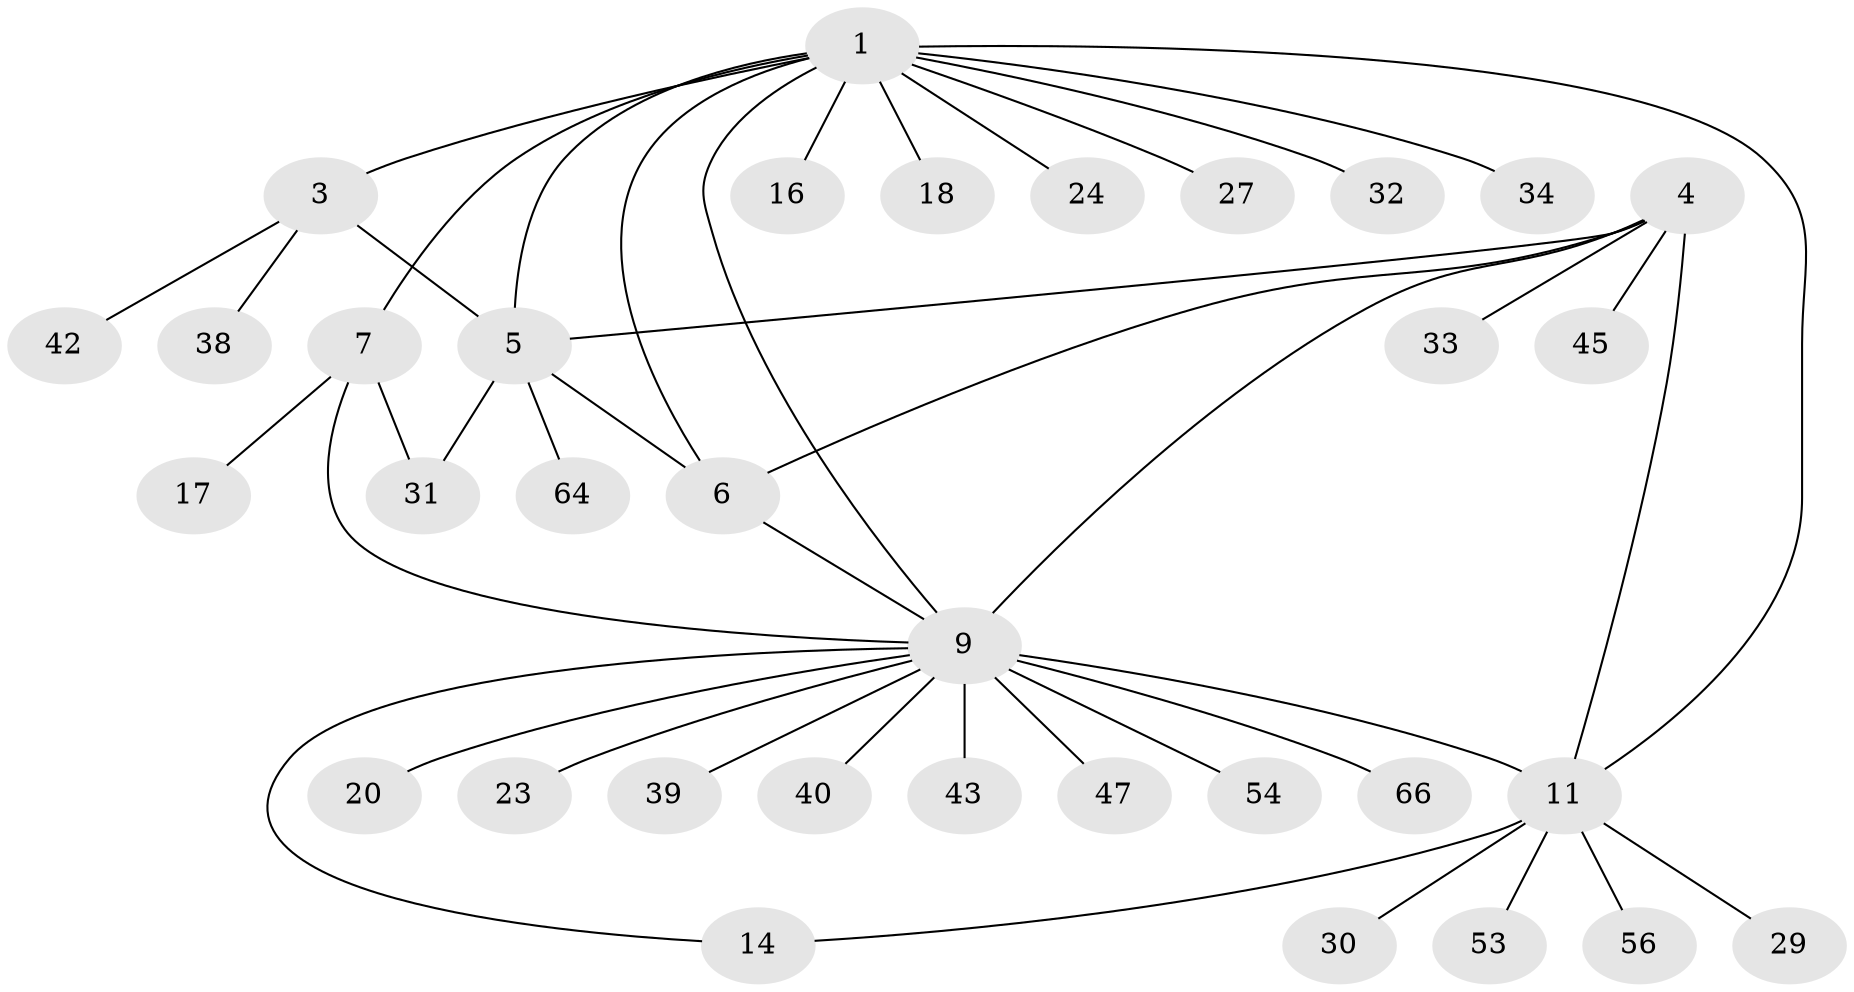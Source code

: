 // original degree distribution, {9: 0.028985507246376812, 6: 0.07246376811594203, 5: 0.07246376811594203, 8: 0.028985507246376812, 2: 0.21739130434782608, 13: 0.014492753623188406, 1: 0.5362318840579711, 4: 0.014492753623188406, 3: 0.014492753623188406}
// Generated by graph-tools (version 1.1) at 2025/16/03/09/25 04:16:08]
// undirected, 34 vertices, 43 edges
graph export_dot {
graph [start="1"]
  node [color=gray90,style=filled];
  1 [super="+8+2+35+59"];
  3;
  4;
  5;
  6 [super="+44+49+62"];
  7 [super="+36+21"];
  9 [super="+10+15"];
  11 [super="+13+68+12"];
  14;
  16 [super="+51"];
  17 [super="+63"];
  18;
  20 [super="+28"];
  23;
  24;
  27 [super="+60"];
  29;
  30;
  31;
  32;
  33;
  34 [super="+55"];
  38;
  39;
  40;
  42 [super="+46"];
  43;
  45;
  47 [super="+50"];
  53;
  54;
  56;
  64;
  66;
  1 -- 3 [weight=2];
  1 -- 18;
  1 -- 32;
  1 -- 11 [weight=2];
  1 -- 16;
  1 -- 5;
  1 -- 7;
  1 -- 9;
  1 -- 6;
  1 -- 34;
  1 -- 24;
  1 -- 27;
  3 -- 5;
  3 -- 38;
  3 -- 42;
  4 -- 5;
  4 -- 6;
  4 -- 11;
  4 -- 33;
  4 -- 45;
  4 -- 9;
  5 -- 6;
  5 -- 31;
  5 -- 64;
  6 -- 9 [weight=2];
  7 -- 9;
  7 -- 17;
  7 -- 31;
  9 -- 43 [weight=2];
  9 -- 66;
  9 -- 40;
  9 -- 11 [weight=6];
  9 -- 47;
  9 -- 54;
  9 -- 23;
  9 -- 20;
  9 -- 39;
  9 -- 14;
  11 -- 14;
  11 -- 53;
  11 -- 56;
  11 -- 29;
  11 -- 30;
}
